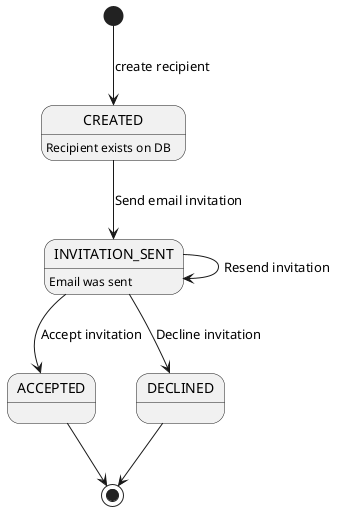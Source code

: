 @startuml

[*] --> CREATED : create recipient
CREATED : Recipient exists on DB
CREATED --> INVITATION_SENT : Send email invitation
INVITATION_SENT : Email was sent
INVITATION_SENT --> INVITATION_SENT : Resend invitation
INVITATION_SENT --> ACCEPTED : Accept invitation
INVITATION_SENT --> DECLINED : Decline invitation
ACCEPTED --> [*]
DECLINED --> [*]

@enduml